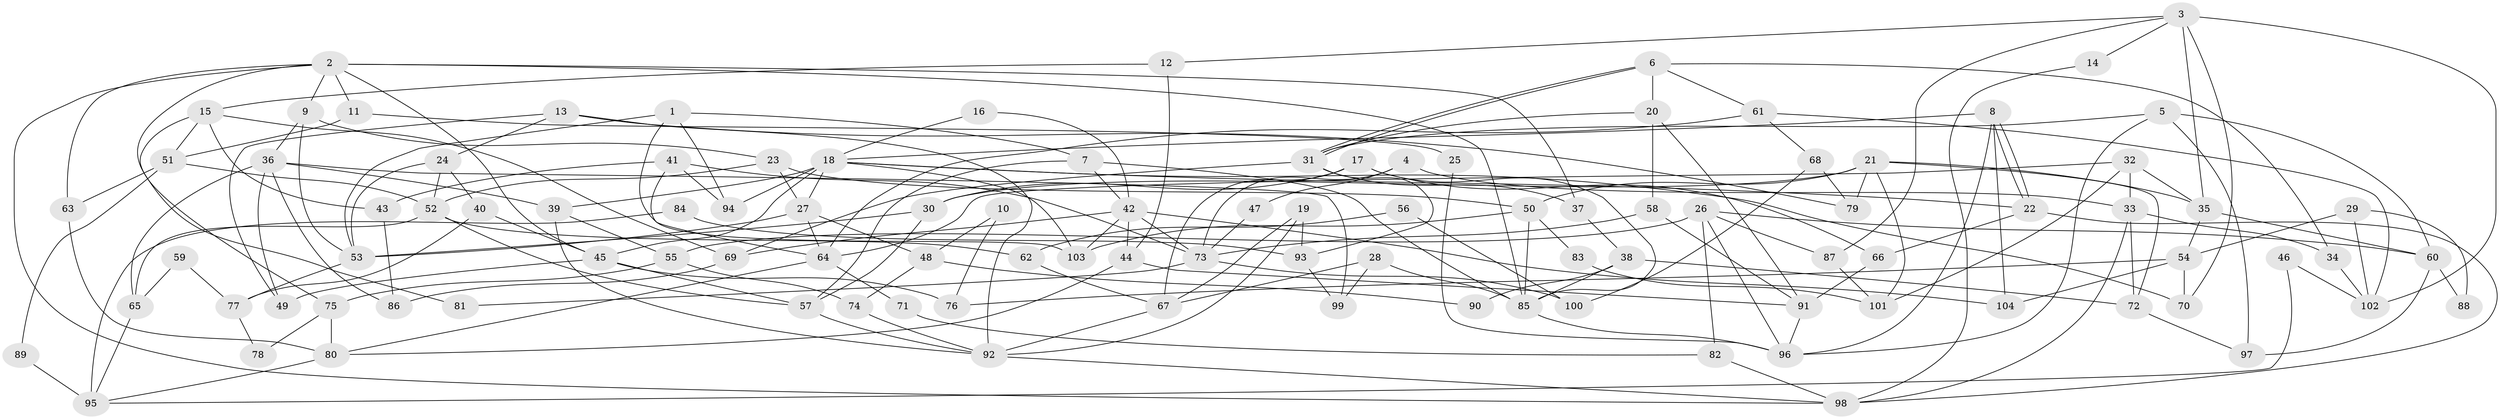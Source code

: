 // coarse degree distribution, {5: 0.16129032258064516, 20: 0.03225806451612903, 10: 0.03225806451612903, 6: 0.1935483870967742, 8: 0.03225806451612903, 13: 0.03225806451612903, 9: 0.0967741935483871, 11: 0.0967741935483871, 7: 0.06451612903225806, 4: 0.03225806451612903, 2: 0.16129032258064516, 3: 0.06451612903225806}
// Generated by graph-tools (version 1.1) at 2025/18/03/04/25 18:18:56]
// undirected, 104 vertices, 208 edges
graph export_dot {
graph [start="1"]
  node [color=gray90,style=filled];
  1;
  2;
  3;
  4;
  5;
  6;
  7;
  8;
  9;
  10;
  11;
  12;
  13;
  14;
  15;
  16;
  17;
  18;
  19;
  20;
  21;
  22;
  23;
  24;
  25;
  26;
  27;
  28;
  29;
  30;
  31;
  32;
  33;
  34;
  35;
  36;
  37;
  38;
  39;
  40;
  41;
  42;
  43;
  44;
  45;
  46;
  47;
  48;
  49;
  50;
  51;
  52;
  53;
  54;
  55;
  56;
  57;
  58;
  59;
  60;
  61;
  62;
  63;
  64;
  65;
  66;
  67;
  68;
  69;
  70;
  71;
  72;
  73;
  74;
  75;
  76;
  77;
  78;
  79;
  80;
  81;
  82;
  83;
  84;
  85;
  86;
  87;
  88;
  89;
  90;
  91;
  92;
  93;
  94;
  95;
  96;
  97;
  98;
  99;
  100;
  101;
  102;
  103;
  104;
  1 -- 94;
  1 -- 103;
  1 -- 7;
  1 -- 53;
  2 -- 98;
  2 -- 85;
  2 -- 9;
  2 -- 11;
  2 -- 37;
  2 -- 45;
  2 -- 63;
  2 -- 81;
  3 -- 12;
  3 -- 87;
  3 -- 14;
  3 -- 35;
  3 -- 70;
  3 -- 102;
  4 -- 73;
  4 -- 33;
  4 -- 47;
  5 -- 96;
  5 -- 31;
  5 -- 60;
  5 -- 97;
  6 -- 31;
  6 -- 31;
  6 -- 20;
  6 -- 34;
  6 -- 61;
  7 -- 42;
  7 -- 57;
  7 -- 85;
  8 -- 22;
  8 -- 22;
  8 -- 18;
  8 -- 96;
  8 -- 104;
  9 -- 36;
  9 -- 23;
  9 -- 53;
  10 -- 76;
  10 -- 48;
  11 -- 51;
  11 -- 25;
  12 -- 15;
  12 -- 44;
  13 -- 24;
  13 -- 92;
  13 -- 49;
  13 -- 79;
  14 -- 98;
  15 -- 43;
  15 -- 51;
  15 -- 69;
  15 -- 75;
  16 -- 18;
  16 -- 42;
  17 -- 30;
  17 -- 85;
  17 -- 66;
  17 -- 67;
  18 -- 45;
  18 -- 27;
  18 -- 22;
  18 -- 39;
  18 -- 70;
  18 -- 94;
  18 -- 103;
  19 -- 92;
  19 -- 67;
  19 -- 93;
  20 -- 91;
  20 -- 31;
  20 -- 58;
  21 -- 35;
  21 -- 30;
  21 -- 50;
  21 -- 72;
  21 -- 79;
  21 -- 101;
  22 -- 66;
  22 -- 98;
  23 -- 50;
  23 -- 27;
  23 -- 52;
  24 -- 52;
  24 -- 53;
  24 -- 40;
  25 -- 96;
  26 -- 60;
  26 -- 96;
  26 -- 55;
  26 -- 82;
  26 -- 87;
  27 -- 53;
  27 -- 48;
  27 -- 64;
  28 -- 67;
  28 -- 85;
  28 -- 99;
  29 -- 102;
  29 -- 54;
  29 -- 88;
  30 -- 57;
  30 -- 53;
  31 -- 37;
  31 -- 69;
  31 -- 93;
  32 -- 35;
  32 -- 64;
  32 -- 33;
  32 -- 101;
  33 -- 98;
  33 -- 34;
  33 -- 72;
  34 -- 102;
  35 -- 60;
  35 -- 54;
  36 -- 39;
  36 -- 99;
  36 -- 49;
  36 -- 65;
  36 -- 86;
  37 -- 38;
  38 -- 85;
  38 -- 72;
  38 -- 90;
  39 -- 55;
  39 -- 92;
  40 -- 45;
  40 -- 77;
  41 -- 64;
  41 -- 73;
  41 -- 43;
  41 -- 94;
  42 -- 69;
  42 -- 104;
  42 -- 44;
  42 -- 73;
  42 -- 103;
  43 -- 86;
  44 -- 91;
  44 -- 80;
  45 -- 49;
  45 -- 57;
  45 -- 76;
  46 -- 102;
  46 -- 95;
  47 -- 73;
  48 -- 74;
  48 -- 90;
  50 -- 103;
  50 -- 83;
  50 -- 85;
  51 -- 63;
  51 -- 52;
  51 -- 89;
  52 -- 57;
  52 -- 62;
  52 -- 65;
  53 -- 77;
  54 -- 70;
  54 -- 76;
  54 -- 104;
  55 -- 75;
  55 -- 74;
  56 -- 100;
  56 -- 62;
  57 -- 92;
  58 -- 91;
  58 -- 73;
  59 -- 77;
  59 -- 65;
  60 -- 97;
  60 -- 88;
  61 -- 102;
  61 -- 64;
  61 -- 68;
  62 -- 67;
  63 -- 80;
  64 -- 71;
  64 -- 80;
  65 -- 95;
  66 -- 91;
  67 -- 92;
  68 -- 79;
  68 -- 100;
  69 -- 86;
  71 -- 82;
  72 -- 97;
  73 -- 81;
  73 -- 100;
  74 -- 92;
  75 -- 80;
  75 -- 78;
  77 -- 78;
  80 -- 95;
  82 -- 98;
  83 -- 101;
  84 -- 95;
  84 -- 93;
  85 -- 96;
  87 -- 101;
  89 -- 95;
  91 -- 96;
  92 -- 98;
  93 -- 99;
}

